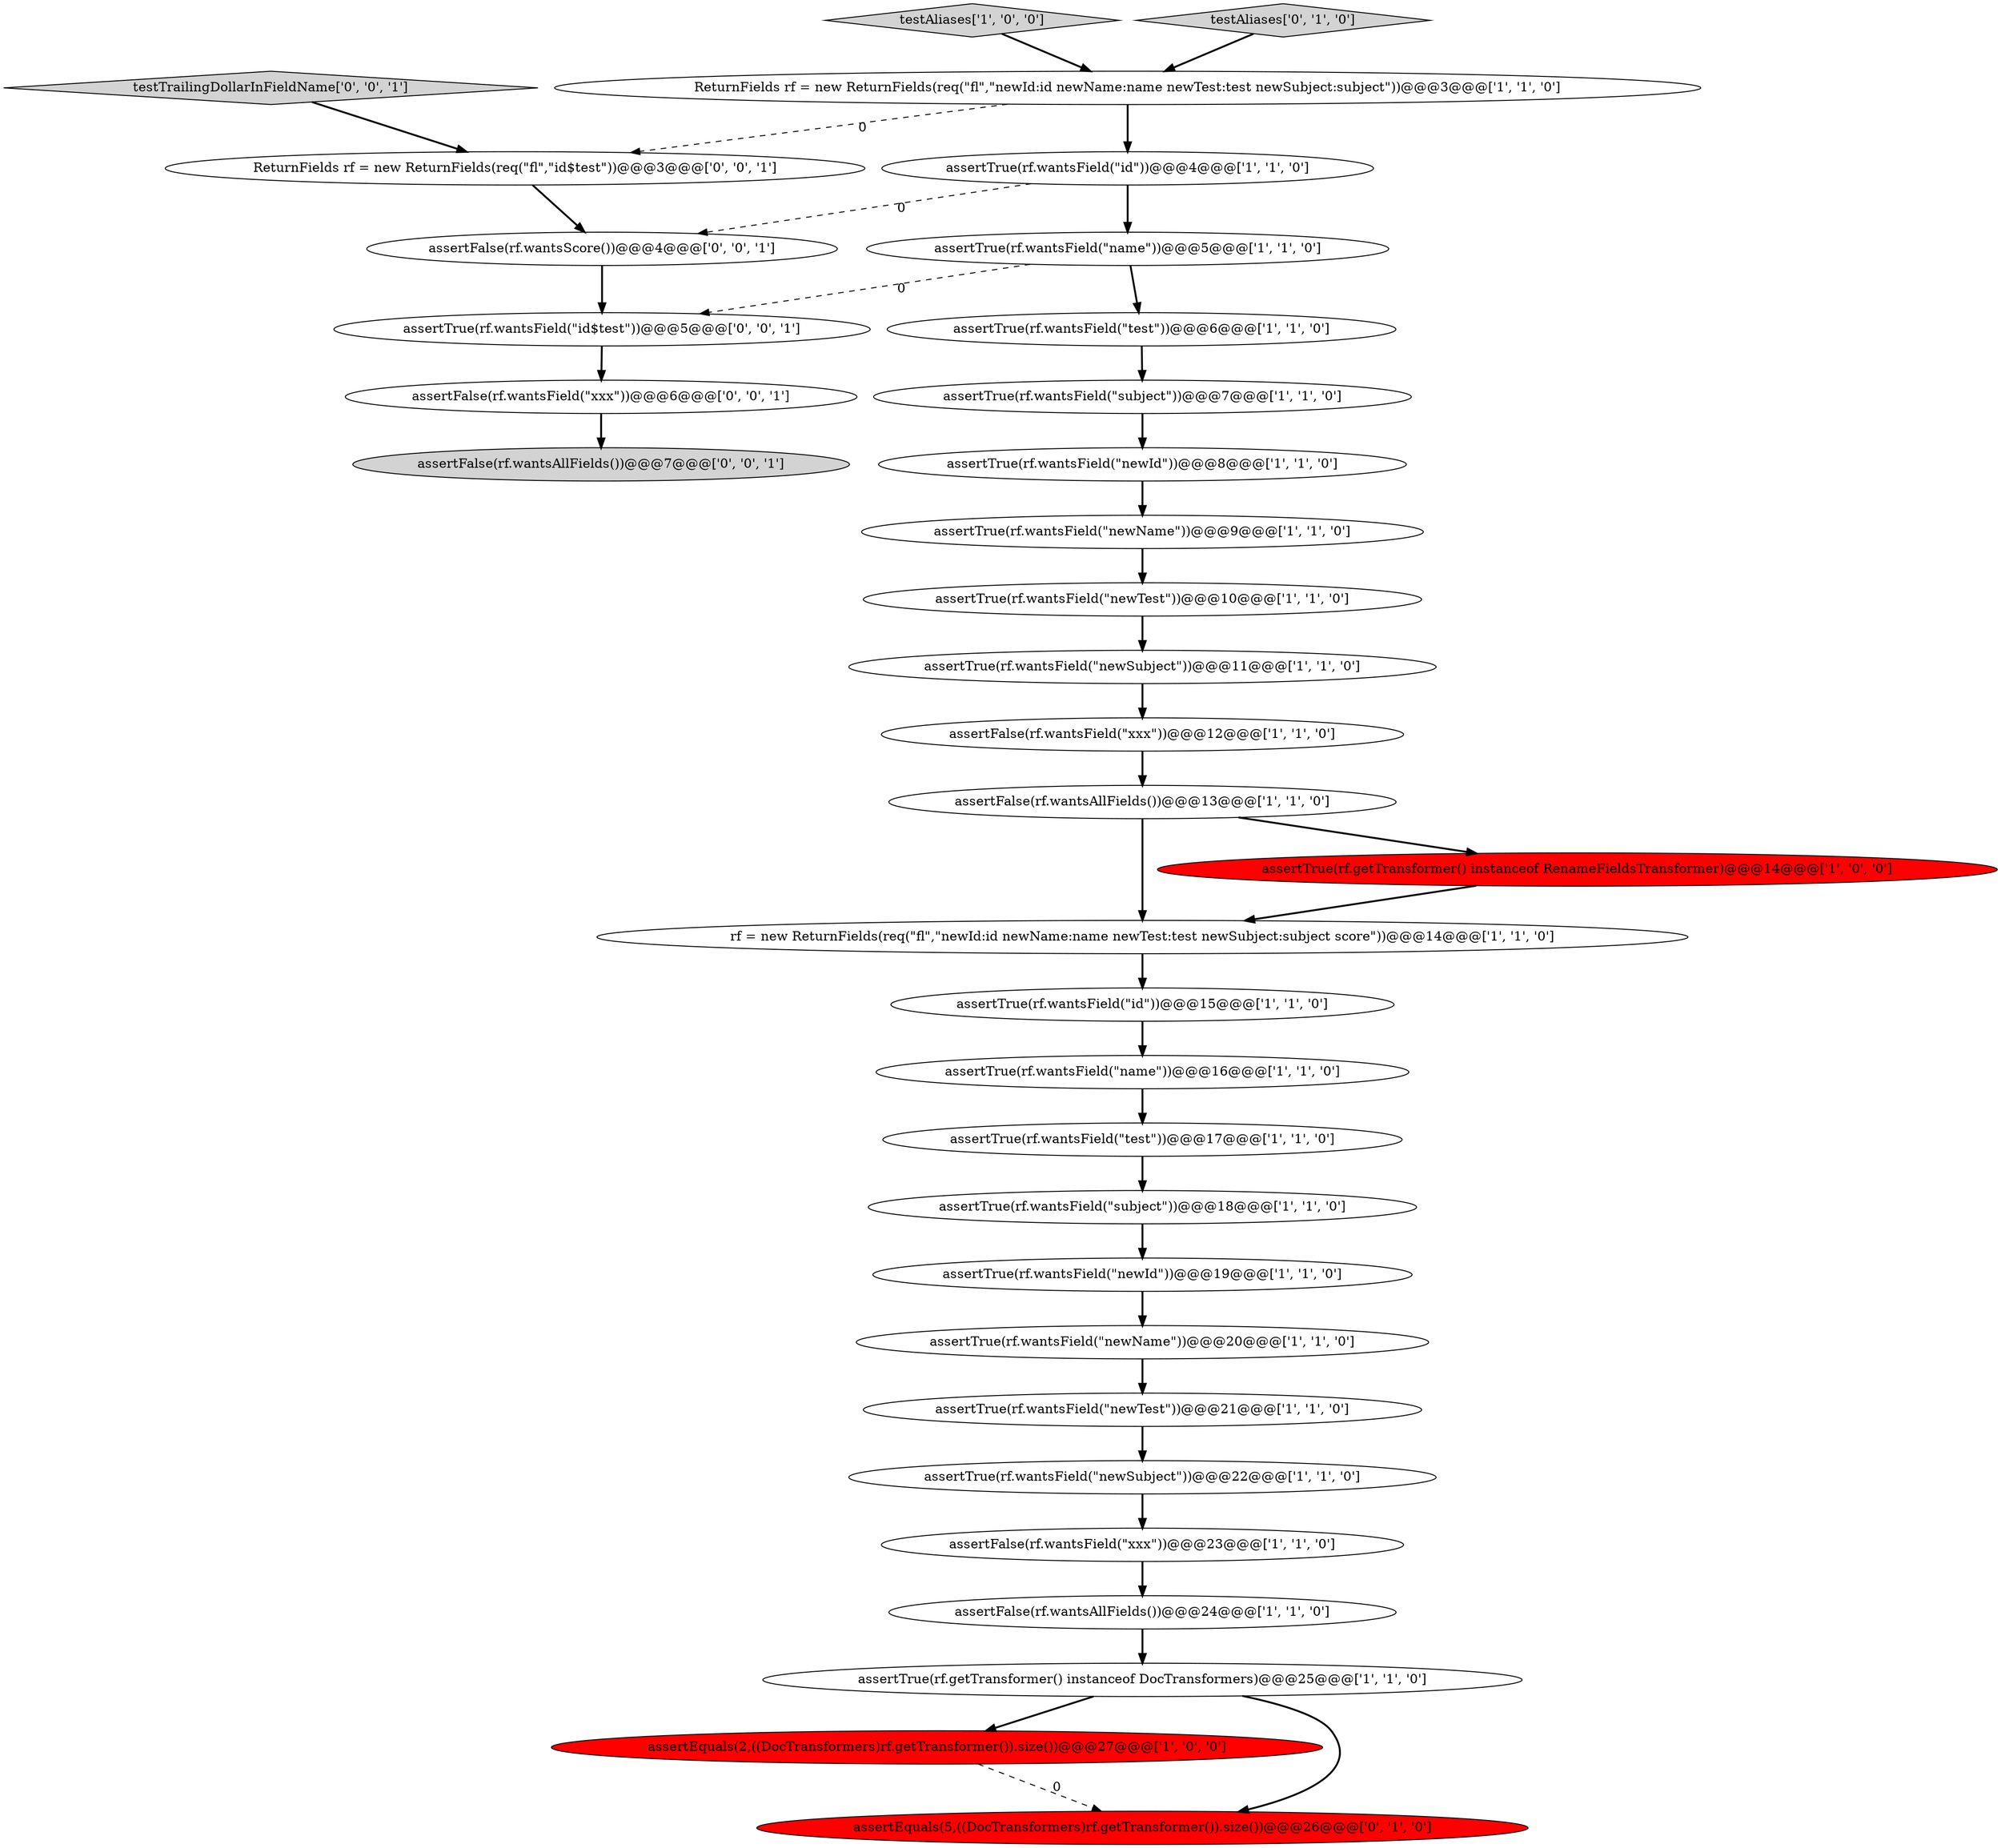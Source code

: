 digraph {
7 [style = filled, label = "assertFalse(rf.wantsAllFields())@@@24@@@['1', '1', '0']", fillcolor = white, shape = ellipse image = "AAA0AAABBB1BBB"];
4 [style = filled, label = "assertTrue(rf.wantsField(\"newSubject\"))@@@22@@@['1', '1', '0']", fillcolor = white, shape = ellipse image = "AAA0AAABBB1BBB"];
17 [style = filled, label = "assertFalse(rf.wantsAllFields())@@@13@@@['1', '1', '0']", fillcolor = white, shape = ellipse image = "AAA0AAABBB1BBB"];
19 [style = filled, label = "assertTrue(rf.wantsField(\"newId\"))@@@19@@@['1', '1', '0']", fillcolor = white, shape = ellipse image = "AAA0AAABBB1BBB"];
13 [style = filled, label = "assertTrue(rf.wantsField(\"id\"))@@@4@@@['1', '1', '0']", fillcolor = white, shape = ellipse image = "AAA0AAABBB1BBB"];
21 [style = filled, label = "assertEquals(2,((DocTransformers)rf.getTransformer()).size())@@@27@@@['1', '0', '0']", fillcolor = red, shape = ellipse image = "AAA1AAABBB1BBB"];
28 [style = filled, label = "assertFalse(rf.wantsField(\"xxx\"))@@@6@@@['0', '0', '1']", fillcolor = white, shape = ellipse image = "AAA0AAABBB3BBB"];
18 [style = filled, label = "assertTrue(rf.wantsField(\"newTest\"))@@@10@@@['1', '1', '0']", fillcolor = white, shape = ellipse image = "AAA0AAABBB1BBB"];
24 [style = filled, label = "assertFalse(rf.wantsField(\"xxx\"))@@@23@@@['1', '1', '0']", fillcolor = white, shape = ellipse image = "AAA0AAABBB1BBB"];
0 [style = filled, label = "assertTrue(rf.wantsField(\"newName\"))@@@9@@@['1', '1', '0']", fillcolor = white, shape = ellipse image = "AAA0AAABBB1BBB"];
32 [style = filled, label = "assertFalse(rf.wantsAllFields())@@@7@@@['0', '0', '1']", fillcolor = lightgray, shape = ellipse image = "AAA0AAABBB3BBB"];
31 [style = filled, label = "assertTrue(rf.wantsField(\"id$test\"))@@@5@@@['0', '0', '1']", fillcolor = white, shape = ellipse image = "AAA0AAABBB3BBB"];
29 [style = filled, label = "assertFalse(rf.wantsScore())@@@4@@@['0', '0', '1']", fillcolor = white, shape = ellipse image = "AAA0AAABBB3BBB"];
9 [style = filled, label = "assertTrue(rf.wantsField(\"name\"))@@@5@@@['1', '1', '0']", fillcolor = white, shape = ellipse image = "AAA0AAABBB1BBB"];
1 [style = filled, label = "assertTrue(rf.wantsField(\"newTest\"))@@@21@@@['1', '1', '0']", fillcolor = white, shape = ellipse image = "AAA0AAABBB1BBB"];
33 [style = filled, label = "testTrailingDollarInFieldName['0', '0', '1']", fillcolor = lightgray, shape = diamond image = "AAA0AAABBB3BBB"];
5 [style = filled, label = "testAliases['1', '0', '0']", fillcolor = lightgray, shape = diamond image = "AAA0AAABBB1BBB"];
11 [style = filled, label = "assertTrue(rf.wantsField(\"subject\"))@@@7@@@['1', '1', '0']", fillcolor = white, shape = ellipse image = "AAA0AAABBB1BBB"];
8 [style = filled, label = "assertTrue(rf.wantsField(\"newId\"))@@@8@@@['1', '1', '0']", fillcolor = white, shape = ellipse image = "AAA0AAABBB1BBB"];
2 [style = filled, label = "assertTrue(rf.wantsField(\"test\"))@@@17@@@['1', '1', '0']", fillcolor = white, shape = ellipse image = "AAA0AAABBB1BBB"];
27 [style = filled, label = "testAliases['0', '1', '0']", fillcolor = lightgray, shape = diamond image = "AAA0AAABBB2BBB"];
14 [style = filled, label = "assertFalse(rf.wantsField(\"xxx\"))@@@12@@@['1', '1', '0']", fillcolor = white, shape = ellipse image = "AAA0AAABBB1BBB"];
30 [style = filled, label = "ReturnFields rf = new ReturnFields(req(\"fl\",\"id$test\"))@@@3@@@['0', '0', '1']", fillcolor = white, shape = ellipse image = "AAA0AAABBB3BBB"];
15 [style = filled, label = "assertTrue(rf.wantsField(\"newName\"))@@@20@@@['1', '1', '0']", fillcolor = white, shape = ellipse image = "AAA0AAABBB1BBB"];
6 [style = filled, label = "assertTrue(rf.wantsField(\"name\"))@@@16@@@['1', '1', '0']", fillcolor = white, shape = ellipse image = "AAA0AAABBB1BBB"];
23 [style = filled, label = "ReturnFields rf = new ReturnFields(req(\"fl\",\"newId:id newName:name newTest:test newSubject:subject\"))@@@3@@@['1', '1', '0']", fillcolor = white, shape = ellipse image = "AAA0AAABBB1BBB"];
16 [style = filled, label = "rf = new ReturnFields(req(\"fl\",\"newId:id newName:name newTest:test newSubject:subject score\"))@@@14@@@['1', '1', '0']", fillcolor = white, shape = ellipse image = "AAA0AAABBB1BBB"];
10 [style = filled, label = "assertTrue(rf.wantsField(\"test\"))@@@6@@@['1', '1', '0']", fillcolor = white, shape = ellipse image = "AAA0AAABBB1BBB"];
12 [style = filled, label = "assertTrue(rf.getTransformer() instanceof DocTransformers)@@@25@@@['1', '1', '0']", fillcolor = white, shape = ellipse image = "AAA0AAABBB1BBB"];
25 [style = filled, label = "assertTrue(rf.getTransformer() instanceof RenameFieldsTransformer)@@@14@@@['1', '0', '0']", fillcolor = red, shape = ellipse image = "AAA1AAABBB1BBB"];
26 [style = filled, label = "assertEquals(5,((DocTransformers)rf.getTransformer()).size())@@@26@@@['0', '1', '0']", fillcolor = red, shape = ellipse image = "AAA1AAABBB2BBB"];
20 [style = filled, label = "assertTrue(rf.wantsField(\"subject\"))@@@18@@@['1', '1', '0']", fillcolor = white, shape = ellipse image = "AAA0AAABBB1BBB"];
22 [style = filled, label = "assertTrue(rf.wantsField(\"newSubject\"))@@@11@@@['1', '1', '0']", fillcolor = white, shape = ellipse image = "AAA0AAABBB1BBB"];
3 [style = filled, label = "assertTrue(rf.wantsField(\"id\"))@@@15@@@['1', '1', '0']", fillcolor = white, shape = ellipse image = "AAA0AAABBB1BBB"];
16->3 [style = bold, label=""];
17->25 [style = bold, label=""];
1->4 [style = bold, label=""];
2->20 [style = bold, label=""];
4->24 [style = bold, label=""];
5->23 [style = bold, label=""];
7->12 [style = bold, label=""];
12->21 [style = bold, label=""];
13->29 [style = dashed, label="0"];
29->31 [style = bold, label=""];
3->6 [style = bold, label=""];
14->17 [style = bold, label=""];
12->26 [style = bold, label=""];
9->10 [style = bold, label=""];
25->16 [style = bold, label=""];
30->29 [style = bold, label=""];
28->32 [style = bold, label=""];
6->2 [style = bold, label=""];
8->0 [style = bold, label=""];
18->22 [style = bold, label=""];
10->11 [style = bold, label=""];
9->31 [style = dashed, label="0"];
23->13 [style = bold, label=""];
21->26 [style = dashed, label="0"];
23->30 [style = dashed, label="0"];
33->30 [style = bold, label=""];
11->8 [style = bold, label=""];
0->18 [style = bold, label=""];
27->23 [style = bold, label=""];
13->9 [style = bold, label=""];
31->28 [style = bold, label=""];
19->15 [style = bold, label=""];
22->14 [style = bold, label=""];
20->19 [style = bold, label=""];
24->7 [style = bold, label=""];
17->16 [style = bold, label=""];
15->1 [style = bold, label=""];
}
